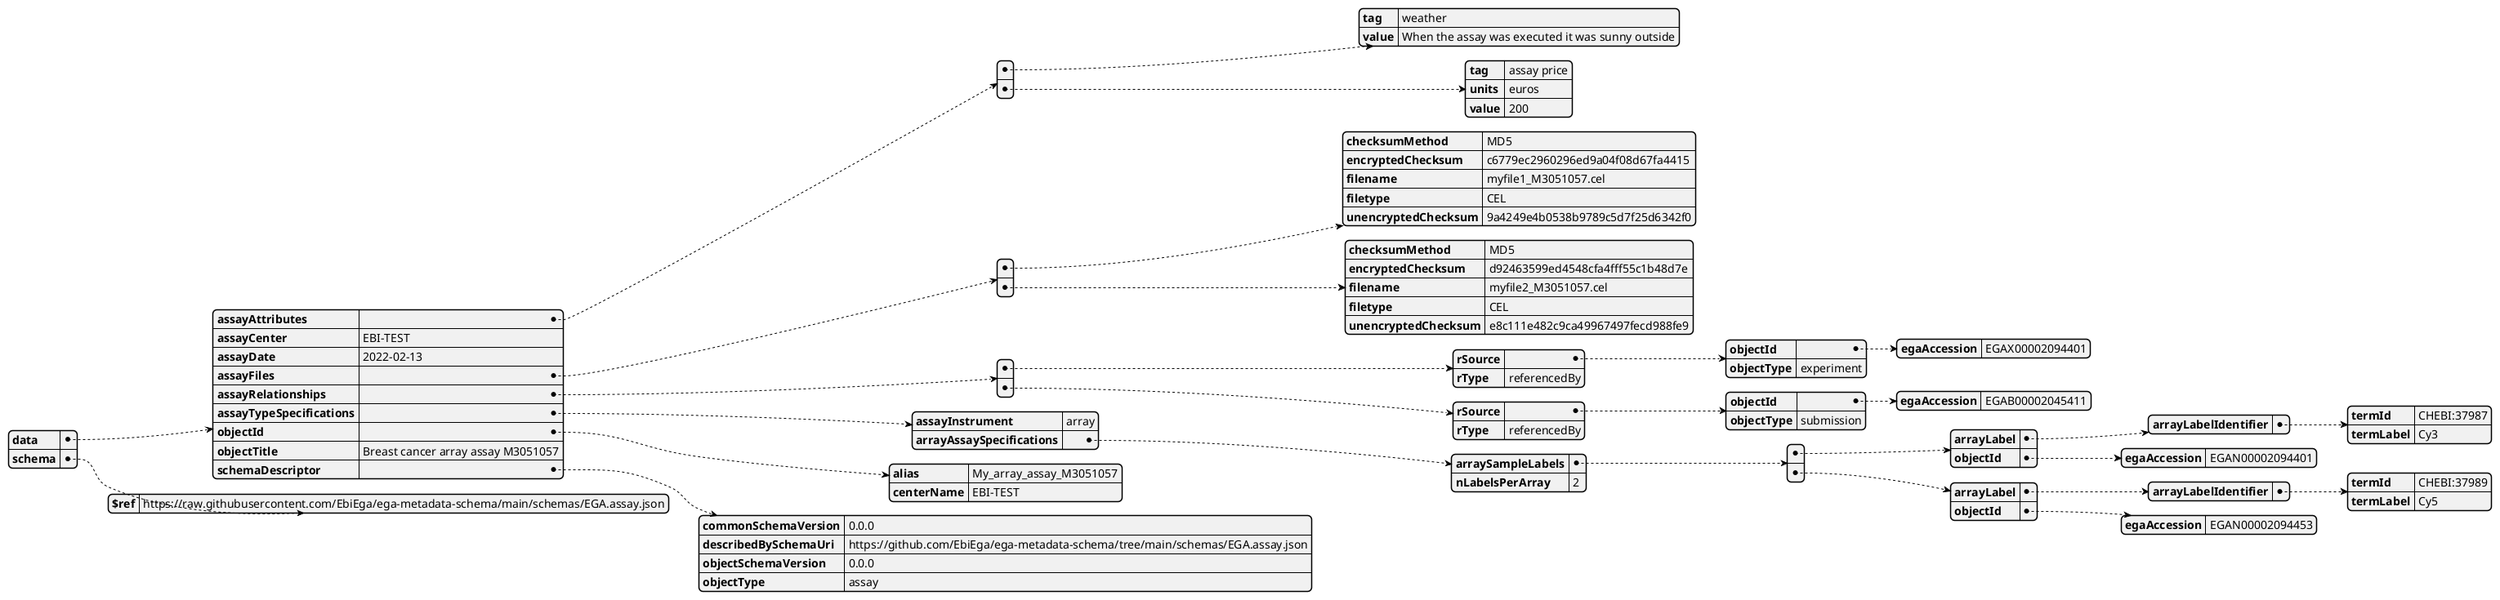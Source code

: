 @startjson

{
    "data": {
        "assayAttributes": [
            {
                "tag": "weather",
                "value": "When the assay was executed it was sunny outside"
            },
            {
                "tag": "assay price",
                "units": "euros",
                "value": 200
            }
        ],
        "assayCenter": "EBI-TEST",
        "assayDate": "2022-02-13",
        "assayFiles": [
            {
                "checksumMethod": "MD5",
                "encryptedChecksum": "c6779ec2960296ed9a04f08d67fa4415",
                "filename": "myfile1_M3051057.cel",
                "filetype": "CEL",
                "unencryptedChecksum": "9a4249e4b0538b9789c5d7f25d6342f0"
            },
            {
                "checksumMethod": "MD5",
                "encryptedChecksum": "d92463599ed4548cfa4fff55c1b48d7e",
                "filename": "myfile2_M3051057.cel",
                "filetype": "CEL",
                "unencryptedChecksum": "e8c111e482c9ca49967497fecd988fe9"
            }
        ],
        "assayRelationships": [
            {
                "rSource": {
                    "objectId": {
                        "egaAccession": "EGAX00002094401"
                    },
                    "objectType": "experiment"
                },
                "rType": "referencedBy"
            },
            {
                "rSource": {
                    "objectId": {
                        "egaAccession": "EGAB00002045411"
                    },
                    "objectType": "submission"
                },
                "rType": "referencedBy"
            }
        ],
        "assayTypeSpecifications": {
            "assayInstrument": "array",
            "arrayAssaySpecifications": {
                "arraySampleLabels": [
                    {
                        "arrayLabel": {
                            "arrayLabelIdentifier": {
                                "termId": "CHEBI:37987",
                                "termLabel": "Cy3"
                            }
                        },
                        "objectId": {
                            "egaAccession": "EGAN00002094401"
                        }
                    },
                    {
                        "arrayLabel": {
                            "arrayLabelIdentifier": {
                                "termId": "CHEBI:37989",
                                "termLabel": "Cy5"
                            }
                        },
                        "objectId": {
                            "egaAccession": "EGAN00002094453"
                        }
                    }
                ],
                "nLabelsPerArray": 2
            }
        },
        "objectId": {
            "alias": "My_array_assay_M3051057",
            "centerName": "EBI-TEST"
        },
        "objectTitle": "Breast cancer array assay M3051057",
        "schemaDescriptor": {
            "commonSchemaVersion": "0.0.0",
            "describedBySchemaUri": "https://github.com/EbiEga/ega-metadata-schema/tree/main/schemas/EGA.assay.json",
            "objectSchemaVersion": "0.0.0",
            "objectType": "assay"
        }
    },
    "schema": {
        "$ref": "https://raw.githubusercontent.com/EbiEga/ega-metadata-schema/main/schemas/EGA.assay.json"
    }
}
@endjson